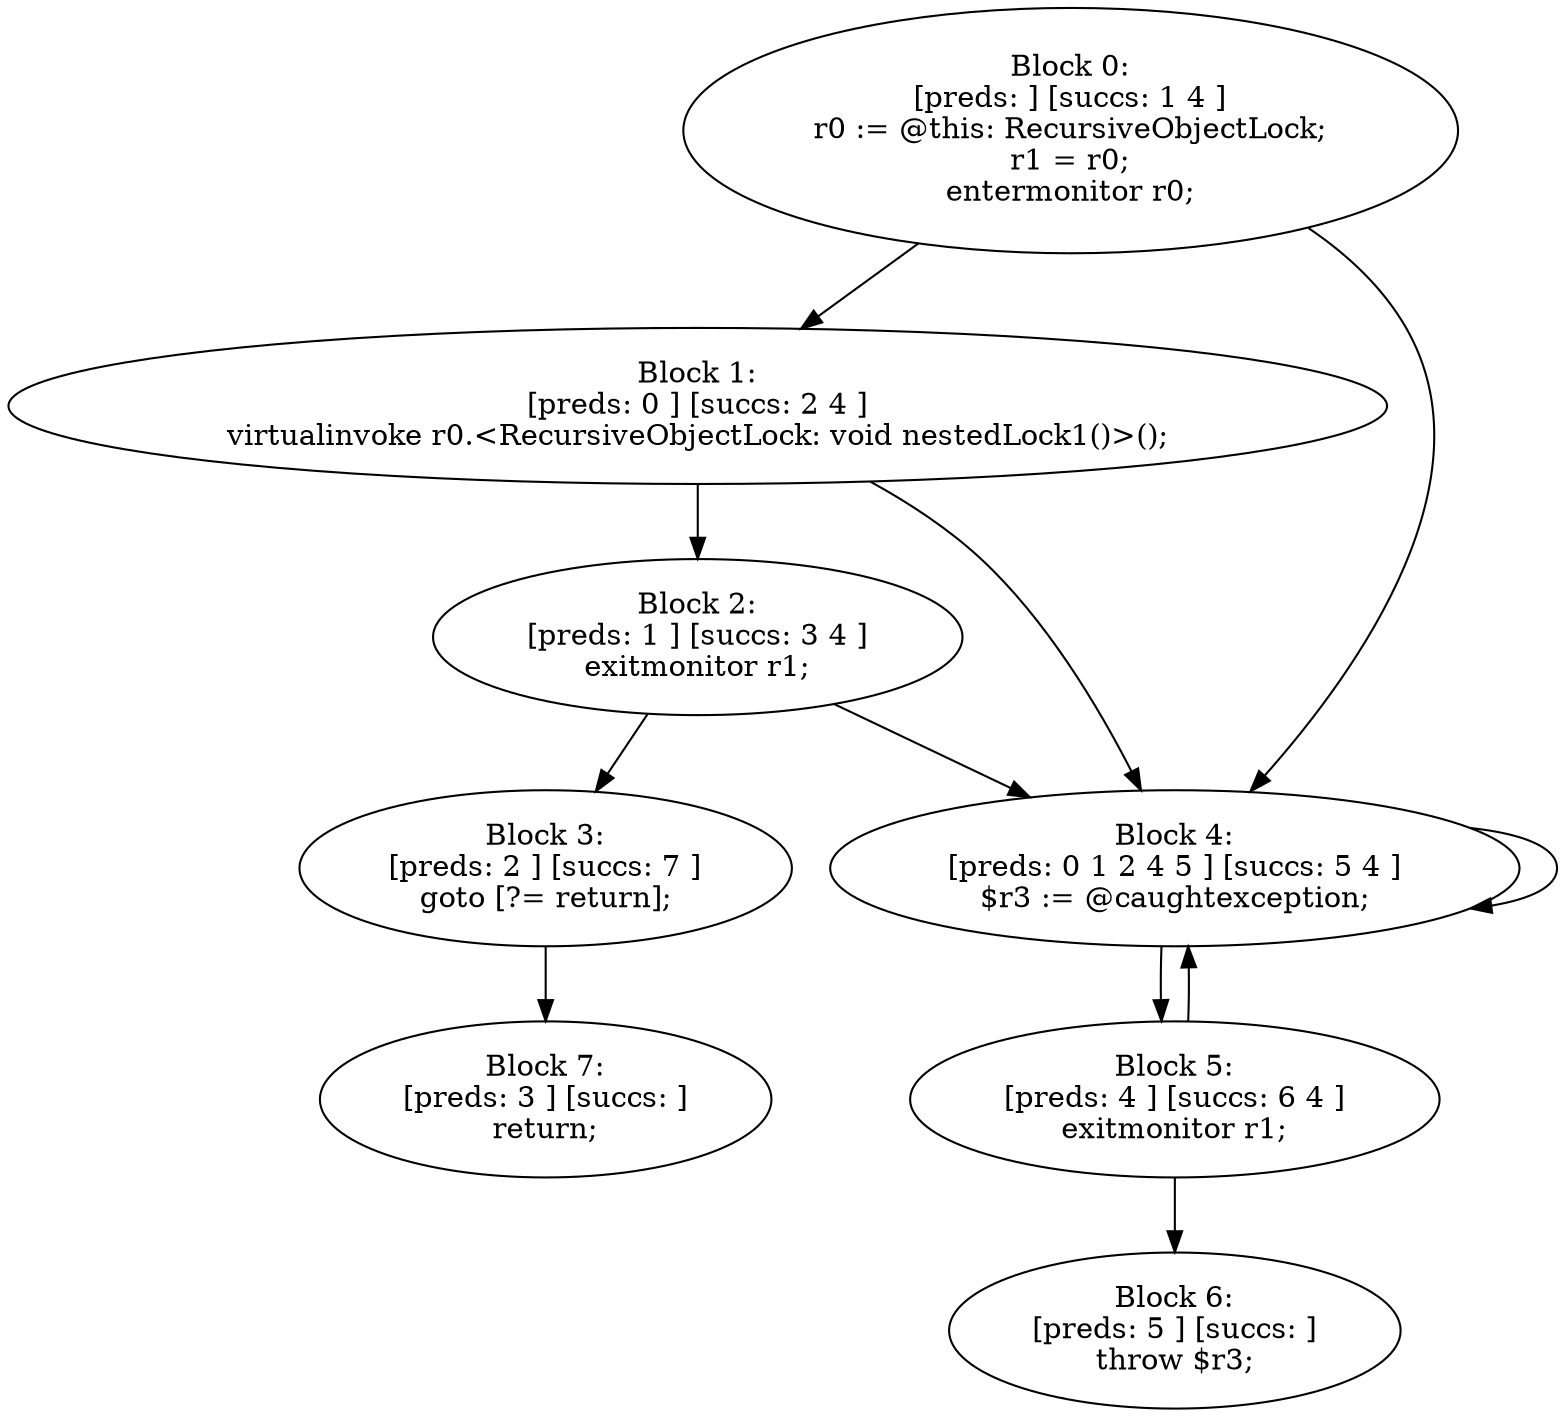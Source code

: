 digraph "unitGraph" {
    "Block 0:
[preds: ] [succs: 1 4 ]
r0 := @this: RecursiveObjectLock;
r1 = r0;
entermonitor r0;
"
    "Block 1:
[preds: 0 ] [succs: 2 4 ]
virtualinvoke r0.<RecursiveObjectLock: void nestedLock1()>();
"
    "Block 2:
[preds: 1 ] [succs: 3 4 ]
exitmonitor r1;
"
    "Block 3:
[preds: 2 ] [succs: 7 ]
goto [?= return];
"
    "Block 4:
[preds: 0 1 2 4 5 ] [succs: 5 4 ]
$r3 := @caughtexception;
"
    "Block 5:
[preds: 4 ] [succs: 6 4 ]
exitmonitor r1;
"
    "Block 6:
[preds: 5 ] [succs: ]
throw $r3;
"
    "Block 7:
[preds: 3 ] [succs: ]
return;
"
    "Block 0:
[preds: ] [succs: 1 4 ]
r0 := @this: RecursiveObjectLock;
r1 = r0;
entermonitor r0;
"->"Block 1:
[preds: 0 ] [succs: 2 4 ]
virtualinvoke r0.<RecursiveObjectLock: void nestedLock1()>();
";
    "Block 0:
[preds: ] [succs: 1 4 ]
r0 := @this: RecursiveObjectLock;
r1 = r0;
entermonitor r0;
"->"Block 4:
[preds: 0 1 2 4 5 ] [succs: 5 4 ]
$r3 := @caughtexception;
";
    "Block 1:
[preds: 0 ] [succs: 2 4 ]
virtualinvoke r0.<RecursiveObjectLock: void nestedLock1()>();
"->"Block 2:
[preds: 1 ] [succs: 3 4 ]
exitmonitor r1;
";
    "Block 1:
[preds: 0 ] [succs: 2 4 ]
virtualinvoke r0.<RecursiveObjectLock: void nestedLock1()>();
"->"Block 4:
[preds: 0 1 2 4 5 ] [succs: 5 4 ]
$r3 := @caughtexception;
";
    "Block 2:
[preds: 1 ] [succs: 3 4 ]
exitmonitor r1;
"->"Block 3:
[preds: 2 ] [succs: 7 ]
goto [?= return];
";
    "Block 2:
[preds: 1 ] [succs: 3 4 ]
exitmonitor r1;
"->"Block 4:
[preds: 0 1 2 4 5 ] [succs: 5 4 ]
$r3 := @caughtexception;
";
    "Block 3:
[preds: 2 ] [succs: 7 ]
goto [?= return];
"->"Block 7:
[preds: 3 ] [succs: ]
return;
";
    "Block 4:
[preds: 0 1 2 4 5 ] [succs: 5 4 ]
$r3 := @caughtexception;
"->"Block 5:
[preds: 4 ] [succs: 6 4 ]
exitmonitor r1;
";
    "Block 4:
[preds: 0 1 2 4 5 ] [succs: 5 4 ]
$r3 := @caughtexception;
"->"Block 4:
[preds: 0 1 2 4 5 ] [succs: 5 4 ]
$r3 := @caughtexception;
";
    "Block 5:
[preds: 4 ] [succs: 6 4 ]
exitmonitor r1;
"->"Block 6:
[preds: 5 ] [succs: ]
throw $r3;
";
    "Block 5:
[preds: 4 ] [succs: 6 4 ]
exitmonitor r1;
"->"Block 4:
[preds: 0 1 2 4 5 ] [succs: 5 4 ]
$r3 := @caughtexception;
";
}
